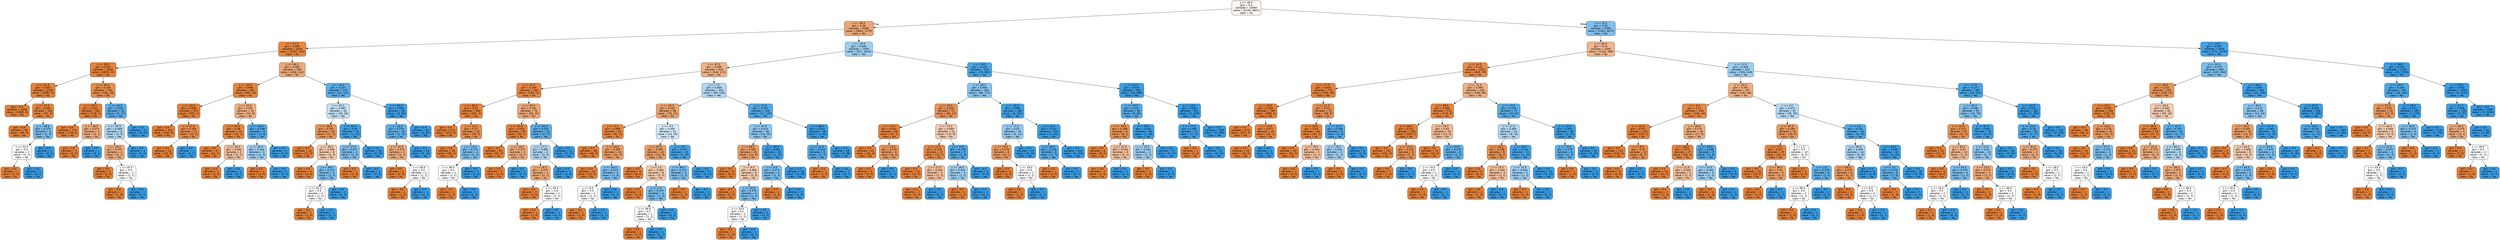 digraph Tree {
node [shape=box, style="filled, rounded", color="black", fontname=helvetica] ;
edge [fontname=helvetica] ;
0 [label="y <= 49.5\ngini = 0.5\nsamples = 10000\nvalue = [5149, 4851]\nclass = No", fillcolor="#e581390f"] ;
1 [label="x <= 68.5\ngini = 0.36\nsamples = 5000\nvalue = [3824, 1176]\nclass = No", fillcolor="#e58139b1"] ;
0 -> 1 [labeldistance=2.5, labelangle=45, headlabel="True"] ;
2 [label="x <= 57.5\ngini = 0.085\nsamples = 3450\nvalue = [3297, 153]\nclass = No", fillcolor="#e58139f3"] ;
1 -> 2 ;
3 [label="x <= 53.5\ngini = 0.014\nsamples = 2900\nvalue = [2879, 21]\nclass = No", fillcolor="#e58139fd"] ;
2 -> 3 ;
4 [label="x <= 51.5\ngini = 0.002\nsamples = 2700\nvalue = [2697, 3]\nclass = No", fillcolor="#e58139ff"] ;
3 -> 4 ;
5 [label="gini = 0.0\nsamples = 2600\nvalue = [2600, 0]\nclass = No", fillcolor="#e58139ff"] ;
4 -> 5 ;
6 [label="y <= 47.5\ngini = 0.058\nsamples = 100\nvalue = [97, 3]\nclass = No", fillcolor="#e58139f7"] ;
4 -> 6 ;
7 [label="gini = 0.0\nsamples = 96\nvalue = [96, 0]\nclass = No", fillcolor="#e58139ff"] ;
6 -> 7 ;
8 [label="y <= 48.5\ngini = 0.375\nsamples = 4\nvalue = [1, 3]\nclass = Yes", fillcolor="#399de5aa"] ;
6 -> 8 ;
9 [label="x <= 52.5\ngini = 0.5\nsamples = 2\nvalue = [1, 1]\nclass = No", fillcolor="#e5813900"] ;
8 -> 9 ;
10 [label="gini = 0.0\nsamples = 1\nvalue = [1, 0]\nclass = No", fillcolor="#e58139ff"] ;
9 -> 10 ;
11 [label="gini = 0.0\nsamples = 1\nvalue = [0, 1]\nclass = Yes", fillcolor="#399de5ff"] ;
9 -> 11 ;
12 [label="gini = 0.0\nsamples = 2\nvalue = [0, 2]\nclass = Yes", fillcolor="#399de5ff"] ;
8 -> 12 ;
13 [label="y <= 44.5\ngini = 0.164\nsamples = 200\nvalue = [182, 18]\nclass = No", fillcolor="#e58139e6"] ;
3 -> 13 ;
14 [label="y <= 43.5\ngini = 0.011\nsamples = 180\nvalue = [179, 1]\nclass = No", fillcolor="#e58139fe"] ;
13 -> 14 ;
15 [label="gini = 0.0\nsamples = 176\nvalue = [176, 0]\nclass = No", fillcolor="#e58139ff"] ;
14 -> 15 ;
16 [label="x <= 56.5\ngini = 0.375\nsamples = 4\nvalue = [3, 1]\nclass = No", fillcolor="#e58139aa"] ;
14 -> 16 ;
17 [label="gini = 0.0\nsamples = 3\nvalue = [3, 0]\nclass = No", fillcolor="#e58139ff"] ;
16 -> 17 ;
18 [label="gini = 0.0\nsamples = 1\nvalue = [0, 1]\nclass = Yes", fillcolor="#399de5ff"] ;
16 -> 18 ;
19 [label="y <= 46.5\ngini = 0.255\nsamples = 20\nvalue = [3, 17]\nclass = Yes", fillcolor="#399de5d2"] ;
13 -> 19 ;
20 [label="x <= 55.5\ngini = 0.469\nsamples = 8\nvalue = [3, 5]\nclass = Yes", fillcolor="#399de566"] ;
19 -> 20 ;
21 [label="x <= 54.5\ngini = 0.375\nsamples = 4\nvalue = [3, 1]\nclass = No", fillcolor="#e58139aa"] ;
20 -> 21 ;
22 [label="gini = 0.0\nsamples = 2\nvalue = [2, 0]\nclass = No", fillcolor="#e58139ff"] ;
21 -> 22 ;
23 [label="y <= 45.5\ngini = 0.5\nsamples = 2\nvalue = [1, 1]\nclass = No", fillcolor="#e5813900"] ;
21 -> 23 ;
24 [label="gini = 0.0\nsamples = 1\nvalue = [1, 0]\nclass = No", fillcolor="#e58139ff"] ;
23 -> 24 ;
25 [label="gini = 0.0\nsamples = 1\nvalue = [0, 1]\nclass = Yes", fillcolor="#399de5ff"] ;
23 -> 25 ;
26 [label="gini = 0.0\nsamples = 4\nvalue = [0, 4]\nclass = Yes", fillcolor="#399de5ff"] ;
20 -> 26 ;
27 [label="gini = 0.0\nsamples = 12\nvalue = [0, 12]\nclass = Yes", fillcolor="#399de5ff"] ;
19 -> 27 ;
28 [label="y <= 36.5\ngini = 0.365\nsamples = 550\nvalue = [418, 132]\nclass = No", fillcolor="#e58139ae"] ;
2 -> 28 ;
29 [label="y <= 33.5\ngini = 0.048\nsamples = 407\nvalue = [397, 10]\nclass = No", fillcolor="#e58139f9"] ;
28 -> 29 ;
30 [label="y <= 32.5\ngini = 0.005\nsamples = 374\nvalue = [373, 1]\nclass = No", fillcolor="#e58139fe"] ;
29 -> 30 ;
31 [label="gini = 0.0\nsamples = 363\nvalue = [363, 0]\nclass = No", fillcolor="#e58139ff"] ;
30 -> 31 ;
32 [label="x <= 67.5\ngini = 0.165\nsamples = 11\nvalue = [10, 1]\nclass = No", fillcolor="#e58139e6"] ;
30 -> 32 ;
33 [label="gini = 0.0\nsamples = 10\nvalue = [10, 0]\nclass = No", fillcolor="#e58139ff"] ;
32 -> 33 ;
34 [label="gini = 0.0\nsamples = 1\nvalue = [0, 1]\nclass = Yes", fillcolor="#399de5ff"] ;
32 -> 34 ;
35 [label="x <= 65.5\ngini = 0.397\nsamples = 33\nvalue = [24, 9]\nclass = No", fillcolor="#e581399f"] ;
29 -> 35 ;
36 [label="x <= 64.5\ngini = 0.08\nsamples = 24\nvalue = [23, 1]\nclass = No", fillcolor="#e58139f4"] ;
35 -> 36 ;
37 [label="gini = 0.0\nsamples = 21\nvalue = [21, 0]\nclass = No", fillcolor="#e58139ff"] ;
36 -> 37 ;
38 [label="y <= 35.5\ngini = 0.444\nsamples = 3\nvalue = [2, 1]\nclass = No", fillcolor="#e581397f"] ;
36 -> 38 ;
39 [label="gini = 0.0\nsamples = 2\nvalue = [2, 0]\nclass = No", fillcolor="#e58139ff"] ;
38 -> 39 ;
40 [label="gini = 0.0\nsamples = 1\nvalue = [0, 1]\nclass = Yes", fillcolor="#399de5ff"] ;
38 -> 40 ;
41 [label="x <= 66.5\ngini = 0.198\nsamples = 9\nvalue = [1, 8]\nclass = Yes", fillcolor="#399de5df"] ;
35 -> 41 ;
42 [label="y <= 34.5\ngini = 0.444\nsamples = 3\nvalue = [1, 2]\nclass = Yes", fillcolor="#399de57f"] ;
41 -> 42 ;
43 [label="gini = 0.0\nsamples = 1\nvalue = [1, 0]\nclass = No", fillcolor="#e58139ff"] ;
42 -> 43 ;
44 [label="gini = 0.0\nsamples = 2\nvalue = [0, 2]\nclass = Yes", fillcolor="#399de5ff"] ;
42 -> 44 ;
45 [label="gini = 0.0\nsamples = 6\nvalue = [0, 6]\nclass = Yes", fillcolor="#399de5ff"] ;
41 -> 45 ;
46 [label="y <= 40.5\ngini = 0.251\nsamples = 143\nvalue = [21, 122]\nclass = Yes", fillcolor="#399de5d3"] ;
28 -> 46 ;
47 [label="x <= 62.5\ngini = 0.483\nsamples = 44\nvalue = [18, 26]\nclass = Yes", fillcolor="#399de54e"] ;
46 -> 47 ;
48 [label="x <= 60.5\ngini = 0.255\nsamples = 20\nvalue = [17, 3]\nclass = No", fillcolor="#e58139d2"] ;
47 -> 48 ;
49 [label="gini = 0.0\nsamples = 12\nvalue = [12, 0]\nclass = No", fillcolor="#e58139ff"] ;
48 -> 49 ;
50 [label="y <= 38.5\ngini = 0.469\nsamples = 8\nvalue = [5, 3]\nclass = No", fillcolor="#e5813966"] ;
48 -> 50 ;
51 [label="gini = 0.0\nsamples = 4\nvalue = [4, 0]\nclass = No", fillcolor="#e58139ff"] ;
50 -> 51 ;
52 [label="y <= 39.5\ngini = 0.375\nsamples = 4\nvalue = [1, 3]\nclass = Yes", fillcolor="#399de5aa"] ;
50 -> 52 ;
53 [label="x <= 61.5\ngini = 0.5\nsamples = 2\nvalue = [1, 1]\nclass = No", fillcolor="#e5813900"] ;
52 -> 53 ;
54 [label="gini = 0.0\nsamples = 1\nvalue = [1, 0]\nclass = No", fillcolor="#e58139ff"] ;
53 -> 54 ;
55 [label="gini = 0.0\nsamples = 1\nvalue = [0, 1]\nclass = Yes", fillcolor="#399de5ff"] ;
53 -> 55 ;
56 [label="gini = 0.0\nsamples = 2\nvalue = [0, 2]\nclass = Yes", fillcolor="#399de5ff"] ;
52 -> 56 ;
57 [label="x <= 63.5\ngini = 0.08\nsamples = 24\nvalue = [1, 23]\nclass = Yes", fillcolor="#399de5f4"] ;
47 -> 57 ;
58 [label="y <= 37.5\ngini = 0.375\nsamples = 4\nvalue = [1, 3]\nclass = Yes", fillcolor="#399de5aa"] ;
57 -> 58 ;
59 [label="gini = 0.0\nsamples = 1\nvalue = [1, 0]\nclass = No", fillcolor="#e58139ff"] ;
58 -> 59 ;
60 [label="gini = 0.0\nsamples = 3\nvalue = [0, 3]\nclass = Yes", fillcolor="#399de5ff"] ;
58 -> 60 ;
61 [label="gini = 0.0\nsamples = 20\nvalue = [0, 20]\nclass = Yes", fillcolor="#399de5ff"] ;
57 -> 61 ;
62 [label="x <= 59.5\ngini = 0.059\nsamples = 99\nvalue = [3, 96]\nclass = Yes", fillcolor="#399de5f7"] ;
46 -> 62 ;
63 [label="y <= 42.5\ngini = 0.278\nsamples = 18\nvalue = [3, 15]\nclass = Yes", fillcolor="#399de5cc"] ;
62 -> 63 ;
64 [label="y <= 41.5\ngini = 0.375\nsamples = 4\nvalue = [3, 1]\nclass = No", fillcolor="#e58139aa"] ;
63 -> 64 ;
65 [label="gini = 0.0\nsamples = 2\nvalue = [2, 0]\nclass = No", fillcolor="#e58139ff"] ;
64 -> 65 ;
66 [label="x <= 58.5\ngini = 0.5\nsamples = 2\nvalue = [1, 1]\nclass = No", fillcolor="#e5813900"] ;
64 -> 66 ;
67 [label="gini = 0.0\nsamples = 1\nvalue = [1, 0]\nclass = No", fillcolor="#e58139ff"] ;
66 -> 67 ;
68 [label="gini = 0.0\nsamples = 1\nvalue = [0, 1]\nclass = Yes", fillcolor="#399de5ff"] ;
66 -> 68 ;
69 [label="gini = 0.0\nsamples = 14\nvalue = [0, 14]\nclass = Yes", fillcolor="#399de5ff"] ;
63 -> 69 ;
70 [label="gini = 0.0\nsamples = 81\nvalue = [0, 81]\nclass = Yes", fillcolor="#399de5ff"] ;
62 -> 70 ;
71 [label="y <= 19.5\ngini = 0.449\nsamples = 1550\nvalue = [527, 1023]\nclass = Yes", fillcolor="#399de57c"] ;
1 -> 71 ;
72 [label="x <= 87.5\ngini = 0.399\nsamples = 620\nvalue = [449, 171]\nclass = No", fillcolor="#e581399e"] ;
71 -> 72 ;
73 [label="y <= 15.5\ngini = 0.104\nsamples = 380\nvalue = [359, 21]\nclass = No", fillcolor="#e58139f0"] ;
72 -> 73 ;
74 [label="x <= 85.5\ngini = 0.02\nsamples = 304\nvalue = [301, 3]\nclass = No", fillcolor="#e58139fc"] ;
73 -> 74 ;
75 [label="gini = 0.0\nsamples = 272\nvalue = [272, 0]\nclass = No", fillcolor="#e58139ff"] ;
74 -> 75 ;
76 [label="y <= 13.5\ngini = 0.17\nsamples = 32\nvalue = [29, 3]\nclass = No", fillcolor="#e58139e5"] ;
74 -> 76 ;
77 [label="gini = 0.0\nsamples = 28\nvalue = [28, 0]\nclass = No", fillcolor="#e58139ff"] ;
76 -> 77 ;
78 [label="y <= 14.5\ngini = 0.375\nsamples = 4\nvalue = [1, 3]\nclass = Yes", fillcolor="#399de5aa"] ;
76 -> 78 ;
79 [label="x <= 86.5\ngini = 0.5\nsamples = 2\nvalue = [1, 1]\nclass = No", fillcolor="#e5813900"] ;
78 -> 79 ;
80 [label="gini = 0.0\nsamples = 1\nvalue = [1, 0]\nclass = No", fillcolor="#e58139ff"] ;
79 -> 80 ;
81 [label="gini = 0.0\nsamples = 1\nvalue = [0, 1]\nclass = Yes", fillcolor="#399de5ff"] ;
79 -> 81 ;
82 [label="gini = 0.0\nsamples = 2\nvalue = [0, 2]\nclass = Yes", fillcolor="#399de5ff"] ;
78 -> 82 ;
83 [label="x <= 82.5\ngini = 0.361\nsamples = 76\nvalue = [58, 18]\nclass = No", fillcolor="#e58139b0"] ;
73 -> 83 ;
84 [label="x <= 81.5\ngini = 0.035\nsamples = 56\nvalue = [55, 1]\nclass = No", fillcolor="#e58139fa"] ;
83 -> 84 ;
85 [label="gini = 0.0\nsamples = 52\nvalue = [52, 0]\nclass = No", fillcolor="#e58139ff"] ;
84 -> 85 ;
86 [label="y <= 18.5\ngini = 0.375\nsamples = 4\nvalue = [3, 1]\nclass = No", fillcolor="#e58139aa"] ;
84 -> 86 ;
87 [label="gini = 0.0\nsamples = 3\nvalue = [3, 0]\nclass = No", fillcolor="#e58139ff"] ;
86 -> 87 ;
88 [label="gini = 0.0\nsamples = 1\nvalue = [0, 1]\nclass = Yes", fillcolor="#399de5ff"] ;
86 -> 88 ;
89 [label="x <= 84.5\ngini = 0.255\nsamples = 20\nvalue = [3, 17]\nclass = Yes", fillcolor="#399de5d2"] ;
83 -> 89 ;
90 [label="y <= 17.5\ngini = 0.469\nsamples = 8\nvalue = [3, 5]\nclass = Yes", fillcolor="#399de566"] ;
89 -> 90 ;
91 [label="y <= 16.5\ngini = 0.375\nsamples = 4\nvalue = [3, 1]\nclass = No", fillcolor="#e58139aa"] ;
90 -> 91 ;
92 [label="gini = 0.0\nsamples = 2\nvalue = [2, 0]\nclass = No", fillcolor="#e58139ff"] ;
91 -> 92 ;
93 [label="x <= 83.5\ngini = 0.5\nsamples = 2\nvalue = [1, 1]\nclass = No", fillcolor="#e5813900"] ;
91 -> 93 ;
94 [label="gini = 0.0\nsamples = 1\nvalue = [1, 0]\nclass = No", fillcolor="#e58139ff"] ;
93 -> 94 ;
95 [label="gini = 0.0\nsamples = 1\nvalue = [0, 1]\nclass = Yes", fillcolor="#399de5ff"] ;
93 -> 95 ;
96 [label="gini = 0.0\nsamples = 4\nvalue = [0, 4]\nclass = Yes", fillcolor="#399de5ff"] ;
90 -> 96 ;
97 [label="gini = 0.0\nsamples = 12\nvalue = [0, 12]\nclass = Yes", fillcolor="#399de5ff"] ;
89 -> 97 ;
98 [label="y <= 7.5\ngini = 0.469\nsamples = 240\nvalue = [90, 150]\nclass = Yes", fillcolor="#399de566"] ;
72 -> 98 ;
99 [label="x <= 95.5\ngini = 0.342\nsamples = 96\nvalue = [75, 21]\nclass = No", fillcolor="#e58139b8"] ;
98 -> 99 ;
100 [label="y <= 5.5\ngini = 0.089\nsamples = 64\nvalue = [61, 3]\nclass = No", fillcolor="#e58139f2"] ;
99 -> 100 ;
101 [label="gini = 0.0\nsamples = 48\nvalue = [48, 0]\nclass = No", fillcolor="#e58139ff"] ;
100 -> 101 ;
102 [label="x <= 93.5\ngini = 0.305\nsamples = 16\nvalue = [13, 3]\nclass = No", fillcolor="#e58139c4"] ;
100 -> 102 ;
103 [label="gini = 0.0\nsamples = 12\nvalue = [12, 0]\nclass = No", fillcolor="#e58139ff"] ;
102 -> 103 ;
104 [label="x <= 94.5\ngini = 0.375\nsamples = 4\nvalue = [1, 3]\nclass = Yes", fillcolor="#399de5aa"] ;
102 -> 104 ;
105 [label="y <= 6.5\ngini = 0.5\nsamples = 2\nvalue = [1, 1]\nclass = No", fillcolor="#e5813900"] ;
104 -> 105 ;
106 [label="gini = 0.0\nsamples = 1\nvalue = [1, 0]\nclass = No", fillcolor="#e58139ff"] ;
105 -> 106 ;
107 [label="gini = 0.0\nsamples = 1\nvalue = [0, 1]\nclass = Yes", fillcolor="#399de5ff"] ;
105 -> 107 ;
108 [label="gini = 0.0\nsamples = 2\nvalue = [0, 2]\nclass = Yes", fillcolor="#399de5ff"] ;
104 -> 108 ;
109 [label="y <= 3.5\ngini = 0.492\nsamples = 32\nvalue = [14, 18]\nclass = Yes", fillcolor="#399de539"] ;
99 -> 109 ;
110 [label="x <= 97.5\ngini = 0.305\nsamples = 16\nvalue = [13, 3]\nclass = No", fillcolor="#e58139c4"] ;
109 -> 110 ;
111 [label="gini = 0.0\nsamples = 8\nvalue = [8, 0]\nclass = No", fillcolor="#e58139ff"] ;
110 -> 111 ;
112 [label="y <= 1.5\ngini = 0.469\nsamples = 8\nvalue = [5, 3]\nclass = No", fillcolor="#e5813966"] ;
110 -> 112 ;
113 [label="gini = 0.0\nsamples = 4\nvalue = [4, 0]\nclass = No", fillcolor="#e58139ff"] ;
112 -> 113 ;
114 [label="y <= 2.5\ngini = 0.375\nsamples = 4\nvalue = [1, 3]\nclass = Yes", fillcolor="#399de5aa"] ;
112 -> 114 ;
115 [label="x <= 98.5\ngini = 0.5\nsamples = 2\nvalue = [1, 1]\nclass = No", fillcolor="#e5813900"] ;
114 -> 115 ;
116 [label="gini = 0.0\nsamples = 1\nvalue = [1, 0]\nclass = No", fillcolor="#e58139ff"] ;
115 -> 116 ;
117 [label="gini = 0.0\nsamples = 1\nvalue = [0, 1]\nclass = Yes", fillcolor="#399de5ff"] ;
115 -> 117 ;
118 [label="gini = 0.0\nsamples = 2\nvalue = [0, 2]\nclass = Yes", fillcolor="#399de5ff"] ;
114 -> 118 ;
119 [label="y <= 4.5\ngini = 0.117\nsamples = 16\nvalue = [1, 15]\nclass = Yes", fillcolor="#399de5ee"] ;
109 -> 119 ;
120 [label="x <= 96.5\ngini = 0.375\nsamples = 4\nvalue = [1, 3]\nclass = Yes", fillcolor="#399de5aa"] ;
119 -> 120 ;
121 [label="gini = 0.0\nsamples = 1\nvalue = [1, 0]\nclass = No", fillcolor="#e58139ff"] ;
120 -> 121 ;
122 [label="gini = 0.0\nsamples = 3\nvalue = [0, 3]\nclass = Yes", fillcolor="#399de5ff"] ;
120 -> 122 ;
123 [label="gini = 0.0\nsamples = 12\nvalue = [0, 12]\nclass = Yes", fillcolor="#399de5ff"] ;
119 -> 123 ;
124 [label="y <= 11.5\ngini = 0.187\nsamples = 144\nvalue = [15, 129]\nclass = Yes", fillcolor="#399de5e1"] ;
98 -> 124 ;
125 [label="x <= 91.5\ngini = 0.413\nsamples = 48\nvalue = [14, 34]\nclass = Yes", fillcolor="#399de596"] ;
124 -> 125 ;
126 [label="x <= 89.5\ngini = 0.305\nsamples = 16\nvalue = [13, 3]\nclass = No", fillcolor="#e58139c4"] ;
125 -> 126 ;
127 [label="gini = 0.0\nsamples = 8\nvalue = [8, 0]\nclass = No", fillcolor="#e58139ff"] ;
126 -> 127 ;
128 [label="y <= 9.5\ngini = 0.469\nsamples = 8\nvalue = [5, 3]\nclass = No", fillcolor="#e5813966"] ;
126 -> 128 ;
129 [label="gini = 0.0\nsamples = 4\nvalue = [4, 0]\nclass = No", fillcolor="#e58139ff"] ;
128 -> 129 ;
130 [label="x <= 90.5\ngini = 0.375\nsamples = 4\nvalue = [1, 3]\nclass = Yes", fillcolor="#399de5aa"] ;
128 -> 130 ;
131 [label="y <= 10.5\ngini = 0.5\nsamples = 2\nvalue = [1, 1]\nclass = No", fillcolor="#e5813900"] ;
130 -> 131 ;
132 [label="gini = 0.0\nsamples = 1\nvalue = [1, 0]\nclass = No", fillcolor="#e58139ff"] ;
131 -> 132 ;
133 [label="gini = 0.0\nsamples = 1\nvalue = [0, 1]\nclass = Yes", fillcolor="#399de5ff"] ;
131 -> 133 ;
134 [label="gini = 0.0\nsamples = 2\nvalue = [0, 2]\nclass = Yes", fillcolor="#399de5ff"] ;
130 -> 134 ;
135 [label="x <= 92.5\ngini = 0.061\nsamples = 32\nvalue = [1, 31]\nclass = Yes", fillcolor="#399de5f7"] ;
125 -> 135 ;
136 [label="y <= 8.5\ngini = 0.375\nsamples = 4\nvalue = [1, 3]\nclass = Yes", fillcolor="#399de5aa"] ;
135 -> 136 ;
137 [label="gini = 0.0\nsamples = 1\nvalue = [1, 0]\nclass = No", fillcolor="#e58139ff"] ;
136 -> 137 ;
138 [label="gini = 0.0\nsamples = 3\nvalue = [0, 3]\nclass = Yes", fillcolor="#399de5ff"] ;
136 -> 138 ;
139 [label="gini = 0.0\nsamples = 28\nvalue = [0, 28]\nclass = Yes", fillcolor="#399de5ff"] ;
135 -> 139 ;
140 [label="x <= 88.5\ngini = 0.021\nsamples = 96\nvalue = [1, 95]\nclass = Yes", fillcolor="#399de5fc"] ;
124 -> 140 ;
141 [label="y <= 12.5\ngini = 0.219\nsamples = 8\nvalue = [1, 7]\nclass = Yes", fillcolor="#399de5db"] ;
140 -> 141 ;
142 [label="gini = 0.0\nsamples = 1\nvalue = [1, 0]\nclass = No", fillcolor="#e58139ff"] ;
141 -> 142 ;
143 [label="gini = 0.0\nsamples = 7\nvalue = [0, 7]\nclass = Yes", fillcolor="#399de5ff"] ;
141 -> 143 ;
144 [label="gini = 0.0\nsamples = 88\nvalue = [0, 88]\nclass = Yes", fillcolor="#399de5ff"] ;
140 -> 144 ;
145 [label="x <= 76.5\ngini = 0.154\nsamples = 930\nvalue = [78, 852]\nclass = Yes", fillcolor="#399de5e8"] ;
71 -> 145 ;
146 [label="y <= 28.5\ngini = 0.406\nsamples = 240\nvalue = [68, 172]\nclass = Yes", fillcolor="#399de59a"] ;
145 -> 146 ;
147 [label="y <= 25.5\ngini = 0.239\nsamples = 72\nvalue = [62, 10]\nclass = No", fillcolor="#e58139d6"] ;
146 -> 147 ;
148 [label="x <= 75.5\ngini = 0.041\nsamples = 48\nvalue = [47, 1]\nclass = No", fillcolor="#e58139fa"] ;
147 -> 148 ;
149 [label="gini = 0.0\nsamples = 42\nvalue = [42, 0]\nclass = No", fillcolor="#e58139ff"] ;
148 -> 149 ;
150 [label="y <= 24.5\ngini = 0.278\nsamples = 6\nvalue = [5, 1]\nclass = No", fillcolor="#e58139cc"] ;
148 -> 150 ;
151 [label="gini = 0.0\nsamples = 5\nvalue = [5, 0]\nclass = No", fillcolor="#e58139ff"] ;
150 -> 151 ;
152 [label="gini = 0.0\nsamples = 1\nvalue = [0, 1]\nclass = Yes", fillcolor="#399de5ff"] ;
150 -> 152 ;
153 [label="x <= 73.5\ngini = 0.469\nsamples = 24\nvalue = [15, 9]\nclass = No", fillcolor="#e5813966"] ;
147 -> 153 ;
154 [label="x <= 72.5\ngini = 0.124\nsamples = 15\nvalue = [14, 1]\nclass = No", fillcolor="#e58139ed"] ;
153 -> 154 ;
155 [label="gini = 0.0\nsamples = 12\nvalue = [12, 0]\nclass = No", fillcolor="#e58139ff"] ;
154 -> 155 ;
156 [label="y <= 27.5\ngini = 0.444\nsamples = 3\nvalue = [2, 1]\nclass = No", fillcolor="#e581397f"] ;
154 -> 156 ;
157 [label="gini = 0.0\nsamples = 2\nvalue = [2, 0]\nclass = No", fillcolor="#e58139ff"] ;
156 -> 157 ;
158 [label="gini = 0.0\nsamples = 1\nvalue = [0, 1]\nclass = Yes", fillcolor="#399de5ff"] ;
156 -> 158 ;
159 [label="x <= 74.5\ngini = 0.198\nsamples = 9\nvalue = [1, 8]\nclass = Yes", fillcolor="#399de5df"] ;
153 -> 159 ;
160 [label="y <= 26.5\ngini = 0.444\nsamples = 3\nvalue = [1, 2]\nclass = Yes", fillcolor="#399de57f"] ;
159 -> 160 ;
161 [label="gini = 0.0\nsamples = 1\nvalue = [1, 0]\nclass = No", fillcolor="#e58139ff"] ;
160 -> 161 ;
162 [label="gini = 0.0\nsamples = 2\nvalue = [0, 2]\nclass = Yes", fillcolor="#399de5ff"] ;
160 -> 162 ;
163 [label="gini = 0.0\nsamples = 6\nvalue = [0, 6]\nclass = Yes", fillcolor="#399de5ff"] ;
159 -> 163 ;
164 [label="y <= 30.5\ngini = 0.069\nsamples = 168\nvalue = [6, 162]\nclass = Yes", fillcolor="#399de5f6"] ;
146 -> 164 ;
165 [label="x <= 71.5\ngini = 0.43\nsamples = 16\nvalue = [5, 11]\nclass = Yes", fillcolor="#399de58b"] ;
164 -> 165 ;
166 [label="x <= 70.5\ngini = 0.278\nsamples = 6\nvalue = [5, 1]\nclass = No", fillcolor="#e58139cc"] ;
165 -> 166 ;
167 [label="gini = 0.0\nsamples = 4\nvalue = [4, 0]\nclass = No", fillcolor="#e58139ff"] ;
166 -> 167 ;
168 [label="y <= 29.5\ngini = 0.5\nsamples = 2\nvalue = [1, 1]\nclass = No", fillcolor="#e5813900"] ;
166 -> 168 ;
169 [label="gini = 0.0\nsamples = 1\nvalue = [1, 0]\nclass = No", fillcolor="#e58139ff"] ;
168 -> 169 ;
170 [label="gini = 0.0\nsamples = 1\nvalue = [0, 1]\nclass = Yes", fillcolor="#399de5ff"] ;
168 -> 170 ;
171 [label="gini = 0.0\nsamples = 10\nvalue = [0, 10]\nclass = Yes", fillcolor="#399de5ff"] ;
165 -> 171 ;
172 [label="y <= 31.5\ngini = 0.013\nsamples = 152\nvalue = [1, 151]\nclass = Yes", fillcolor="#399de5fd"] ;
164 -> 172 ;
173 [label="x <= 69.5\ngini = 0.219\nsamples = 8\nvalue = [1, 7]\nclass = Yes", fillcolor="#399de5db"] ;
172 -> 173 ;
174 [label="gini = 0.0\nsamples = 1\nvalue = [1, 0]\nclass = No", fillcolor="#e58139ff"] ;
173 -> 174 ;
175 [label="gini = 0.0\nsamples = 7\nvalue = [0, 7]\nclass = Yes", fillcolor="#399de5ff"] ;
173 -> 175 ;
176 [label="gini = 0.0\nsamples = 144\nvalue = [0, 144]\nclass = Yes", fillcolor="#399de5ff"] ;
172 -> 176 ;
177 [label="y <= 22.5\ngini = 0.029\nsamples = 690\nvalue = [10, 680]\nclass = Yes", fillcolor="#399de5fb"] ;
145 -> 177 ;
178 [label="x <= 79.5\ngini = 0.227\nsamples = 69\nvalue = [9, 60]\nclass = Yes", fillcolor="#399de5d9"] ;
177 -> 178 ;
179 [label="x <= 78.5\ngini = 0.198\nsamples = 9\nvalue = [8, 1]\nclass = No", fillcolor="#e58139df"] ;
178 -> 179 ;
180 [label="gini = 0.0\nsamples = 6\nvalue = [6, 0]\nclass = No", fillcolor="#e58139ff"] ;
179 -> 180 ;
181 [label="y <= 21.5\ngini = 0.444\nsamples = 3\nvalue = [2, 1]\nclass = No", fillcolor="#e581397f"] ;
179 -> 181 ;
182 [label="gini = 0.0\nsamples = 2\nvalue = [2, 0]\nclass = No", fillcolor="#e58139ff"] ;
181 -> 182 ;
183 [label="gini = 0.0\nsamples = 1\nvalue = [0, 1]\nclass = Yes", fillcolor="#399de5ff"] ;
181 -> 183 ;
184 [label="x <= 80.5\ngini = 0.033\nsamples = 60\nvalue = [1, 59]\nclass = Yes", fillcolor="#399de5fb"] ;
178 -> 184 ;
185 [label="y <= 20.5\ngini = 0.444\nsamples = 3\nvalue = [1, 2]\nclass = Yes", fillcolor="#399de57f"] ;
184 -> 185 ;
186 [label="gini = 0.0\nsamples = 1\nvalue = [1, 0]\nclass = No", fillcolor="#e58139ff"] ;
185 -> 186 ;
187 [label="gini = 0.0\nsamples = 2\nvalue = [0, 2]\nclass = Yes", fillcolor="#399de5ff"] ;
185 -> 187 ;
188 [label="gini = 0.0\nsamples = 57\nvalue = [0, 57]\nclass = Yes", fillcolor="#399de5ff"] ;
184 -> 188 ;
189 [label="y <= 23.5\ngini = 0.003\nsamples = 621\nvalue = [1, 620]\nclass = Yes", fillcolor="#399de5ff"] ;
177 -> 189 ;
190 [label="x <= 77.5\ngini = 0.083\nsamples = 23\nvalue = [1, 22]\nclass = Yes", fillcolor="#399de5f3"] ;
189 -> 190 ;
191 [label="gini = 0.0\nsamples = 1\nvalue = [1, 0]\nclass = No", fillcolor="#e58139ff"] ;
190 -> 191 ;
192 [label="gini = 0.0\nsamples = 22\nvalue = [0, 22]\nclass = Yes", fillcolor="#399de5ff"] ;
190 -> 192 ;
193 [label="gini = 0.0\nsamples = 598\nvalue = [0, 598]\nclass = Yes", fillcolor="#399de5ff"] ;
189 -> 193 ;
194 [label="x <= 32.5\ngini = 0.39\nsamples = 5000\nvalue = [1325, 3675]\nclass = Yes", fillcolor="#399de5a3"] ;
0 -> 194 [labeldistance=2.5, labelangle=-45, headlabel="False"] ;
195 [label="y <= 80.5\ngini = 0.42\nsamples = 1650\nvalue = [1154, 496]\nclass = No", fillcolor="#e5813991"] ;
194 -> 195 ;
196 [label="x <= 24.5\ngini = 0.141\nsamples = 1023\nvalue = [945, 78]\nclass = No", fillcolor="#e58139ea"] ;
195 -> 196 ;
197 [label="y <= 77.5\ngini = 0.025\nsamples = 775\nvalue = [765, 10]\nclass = No", fillcolor="#e58139fc"] ;
196 -> 197 ;
198 [label="y <= 76.5\ngini = 0.003\nsamples = 700\nvalue = [699, 1]\nclass = No", fillcolor="#e58139ff"] ;
197 -> 198 ;
199 [label="gini = 0.0\nsamples = 675\nvalue = [675, 0]\nclass = No", fillcolor="#e58139ff"] ;
198 -> 199 ;
200 [label="x <= 23.5\ngini = 0.077\nsamples = 25\nvalue = [24, 1]\nclass = No", fillcolor="#e58139f4"] ;
198 -> 200 ;
201 [label="gini = 0.0\nsamples = 24\nvalue = [24, 0]\nclass = No", fillcolor="#e58139ff"] ;
200 -> 201 ;
202 [label="gini = 0.0\nsamples = 1\nvalue = [0, 1]\nclass = Yes", fillcolor="#399de5ff"] ;
200 -> 202 ;
203 [label="x <= 21.5\ngini = 0.211\nsamples = 75\nvalue = [66, 9]\nclass = No", fillcolor="#e58139dc"] ;
197 -> 203 ;
204 [label="x <= 20.5\ngini = 0.03\nsamples = 66\nvalue = [65, 1]\nclass = No", fillcolor="#e58139fb"] ;
203 -> 204 ;
205 [label="gini = 0.0\nsamples = 63\nvalue = [63, 0]\nclass = No", fillcolor="#e58139ff"] ;
204 -> 205 ;
206 [label="y <= 79.5\ngini = 0.444\nsamples = 3\nvalue = [2, 1]\nclass = No", fillcolor="#e581397f"] ;
204 -> 206 ;
207 [label="gini = 0.0\nsamples = 2\nvalue = [2, 0]\nclass = No", fillcolor="#e58139ff"] ;
206 -> 207 ;
208 [label="gini = 0.0\nsamples = 1\nvalue = [0, 1]\nclass = Yes", fillcolor="#399de5ff"] ;
206 -> 208 ;
209 [label="x <= 22.5\ngini = 0.198\nsamples = 9\nvalue = [1, 8]\nclass = Yes", fillcolor="#399de5df"] ;
203 -> 209 ;
210 [label="y <= 78.5\ngini = 0.444\nsamples = 3\nvalue = [1, 2]\nclass = Yes", fillcolor="#399de57f"] ;
209 -> 210 ;
211 [label="gini = 0.0\nsamples = 1\nvalue = [1, 0]\nclass = No", fillcolor="#e58139ff"] ;
210 -> 211 ;
212 [label="gini = 0.0\nsamples = 2\nvalue = [0, 2]\nclass = Yes", fillcolor="#399de5ff"] ;
210 -> 212 ;
213 [label="gini = 0.0\nsamples = 6\nvalue = [0, 6]\nclass = Yes", fillcolor="#399de5ff"] ;
209 -> 213 ;
214 [label="y <= 71.5\ngini = 0.398\nsamples = 248\nvalue = [180, 68]\nclass = No", fillcolor="#e581399f"] ;
196 -> 214 ;
215 [label="y <= 69.5\ngini = 0.066\nsamples = 176\nvalue = [170, 6]\nclass = No", fillcolor="#e58139f6"] ;
214 -> 215 ;
216 [label="y <= 68.5\ngini = 0.012\nsamples = 160\nvalue = [159, 1]\nclass = No", fillcolor="#e58139fd"] ;
215 -> 216 ;
217 [label="gini = 0.0\nsamples = 152\nvalue = [152, 0]\nclass = No", fillcolor="#e58139ff"] ;
216 -> 217 ;
218 [label="x <= 31.5\ngini = 0.219\nsamples = 8\nvalue = [7, 1]\nclass = No", fillcolor="#e58139db"] ;
216 -> 218 ;
219 [label="gini = 0.0\nsamples = 7\nvalue = [7, 0]\nclass = No", fillcolor="#e58139ff"] ;
218 -> 219 ;
220 [label="gini = 0.0\nsamples = 1\nvalue = [0, 1]\nclass = Yes", fillcolor="#399de5ff"] ;
218 -> 220 ;
221 [label="x <= 29.5\ngini = 0.43\nsamples = 16\nvalue = [11, 5]\nclass = No", fillcolor="#e581398b"] ;
215 -> 221 ;
222 [label="gini = 0.0\nsamples = 10\nvalue = [10, 0]\nclass = No", fillcolor="#e58139ff"] ;
221 -> 222 ;
223 [label="x <= 30.5\ngini = 0.278\nsamples = 6\nvalue = [1, 5]\nclass = Yes", fillcolor="#399de5cc"] ;
221 -> 223 ;
224 [label="y <= 70.5\ngini = 0.5\nsamples = 2\nvalue = [1, 1]\nclass = No", fillcolor="#e5813900"] ;
223 -> 224 ;
225 [label="gini = 0.0\nsamples = 1\nvalue = [1, 0]\nclass = No", fillcolor="#e58139ff"] ;
224 -> 225 ;
226 [label="gini = 0.0\nsamples = 1\nvalue = [0, 1]\nclass = Yes", fillcolor="#399de5ff"] ;
224 -> 226 ;
227 [label="gini = 0.0\nsamples = 4\nvalue = [0, 4]\nclass = Yes", fillcolor="#399de5ff"] ;
223 -> 227 ;
228 [label="y <= 74.5\ngini = 0.239\nsamples = 72\nvalue = [10, 62]\nclass = Yes", fillcolor="#399de5d6"] ;
214 -> 228 ;
229 [label="x <= 27.5\ngini = 0.469\nsamples = 24\nvalue = [9, 15]\nclass = Yes", fillcolor="#399de566"] ;
228 -> 229 ;
230 [label="x <= 26.5\ngini = 0.198\nsamples = 9\nvalue = [8, 1]\nclass = No", fillcolor="#e58139df"] ;
229 -> 230 ;
231 [label="gini = 0.0\nsamples = 6\nvalue = [6, 0]\nclass = No", fillcolor="#e58139ff"] ;
230 -> 231 ;
232 [label="y <= 73.5\ngini = 0.444\nsamples = 3\nvalue = [2, 1]\nclass = No", fillcolor="#e581397f"] ;
230 -> 232 ;
233 [label="gini = 0.0\nsamples = 2\nvalue = [2, 0]\nclass = No", fillcolor="#e58139ff"] ;
232 -> 233 ;
234 [label="gini = 0.0\nsamples = 1\nvalue = [0, 1]\nclass = Yes", fillcolor="#399de5ff"] ;
232 -> 234 ;
235 [label="x <= 28.5\ngini = 0.124\nsamples = 15\nvalue = [1, 14]\nclass = Yes", fillcolor="#399de5ed"] ;
229 -> 235 ;
236 [label="y <= 72.5\ngini = 0.444\nsamples = 3\nvalue = [1, 2]\nclass = Yes", fillcolor="#399de57f"] ;
235 -> 236 ;
237 [label="gini = 0.0\nsamples = 1\nvalue = [1, 0]\nclass = No", fillcolor="#e58139ff"] ;
236 -> 237 ;
238 [label="gini = 0.0\nsamples = 2\nvalue = [0, 2]\nclass = Yes", fillcolor="#399de5ff"] ;
236 -> 238 ;
239 [label="gini = 0.0\nsamples = 12\nvalue = [0, 12]\nclass = Yes", fillcolor="#399de5ff"] ;
235 -> 239 ;
240 [label="x <= 25.5\ngini = 0.041\nsamples = 48\nvalue = [1, 47]\nclass = Yes", fillcolor="#399de5fa"] ;
228 -> 240 ;
241 [label="y <= 75.5\ngini = 0.278\nsamples = 6\nvalue = [1, 5]\nclass = Yes", fillcolor="#399de5cc"] ;
240 -> 241 ;
242 [label="gini = 0.0\nsamples = 1\nvalue = [1, 0]\nclass = No", fillcolor="#e58139ff"] ;
241 -> 242 ;
243 [label="gini = 0.0\nsamples = 5\nvalue = [0, 5]\nclass = Yes", fillcolor="#399de5ff"] ;
241 -> 243 ;
244 [label="gini = 0.0\nsamples = 42\nvalue = [0, 42]\nclass = Yes", fillcolor="#399de5ff"] ;
240 -> 244 ;
245 [label="x <= 12.5\ngini = 0.444\nsamples = 627\nvalue = [209, 418]\nclass = Yes", fillcolor="#399de57f"] ;
195 -> 245 ;
246 [label="y <= 92.5\ngini = 0.392\nsamples = 247\nvalue = [181, 66]\nclass = No", fillcolor="#e58139a2"] ;
245 -> 246 ;
247 [label="x <= 9.5\ngini = 0.12\nsamples = 156\nvalue = [146, 10]\nclass = No", fillcolor="#e58139ee"] ;
246 -> 247 ;
248 [label="y <= 91.5\ngini = 0.017\nsamples = 120\nvalue = [119, 1]\nclass = No", fillcolor="#e58139fd"] ;
247 -> 248 ;
249 [label="gini = 0.0\nsamples = 110\nvalue = [110, 0]\nclass = No", fillcolor="#e58139ff"] ;
248 -> 249 ;
250 [label="x <= 8.5\ngini = 0.18\nsamples = 10\nvalue = [9, 1]\nclass = No", fillcolor="#e58139e3"] ;
248 -> 250 ;
251 [label="gini = 0.0\nsamples = 9\nvalue = [9, 0]\nclass = No", fillcolor="#e58139ff"] ;
250 -> 251 ;
252 [label="gini = 0.0\nsamples = 1\nvalue = [0, 1]\nclass = Yes", fillcolor="#399de5ff"] ;
250 -> 252 ;
253 [label="y <= 89.5\ngini = 0.375\nsamples = 36\nvalue = [27, 9]\nclass = No", fillcolor="#e58139aa"] ;
247 -> 253 ;
254 [label="y <= 88.5\ngini = 0.071\nsamples = 27\nvalue = [26, 1]\nclass = No", fillcolor="#e58139f5"] ;
253 -> 254 ;
255 [label="gini = 0.0\nsamples = 24\nvalue = [24, 0]\nclass = No", fillcolor="#e58139ff"] ;
254 -> 255 ;
256 [label="x <= 11.5\ngini = 0.444\nsamples = 3\nvalue = [2, 1]\nclass = No", fillcolor="#e581397f"] ;
254 -> 256 ;
257 [label="gini = 0.0\nsamples = 2\nvalue = [2, 0]\nclass = No", fillcolor="#e58139ff"] ;
256 -> 257 ;
258 [label="gini = 0.0\nsamples = 1\nvalue = [0, 1]\nclass = Yes", fillcolor="#399de5ff"] ;
256 -> 258 ;
259 [label="y <= 90.5\ngini = 0.198\nsamples = 9\nvalue = [1, 8]\nclass = Yes", fillcolor="#399de5df"] ;
253 -> 259 ;
260 [label="x <= 10.5\ngini = 0.444\nsamples = 3\nvalue = [1, 2]\nclass = Yes", fillcolor="#399de57f"] ;
259 -> 260 ;
261 [label="gini = 0.0\nsamples = 1\nvalue = [1, 0]\nclass = No", fillcolor="#e58139ff"] ;
260 -> 261 ;
262 [label="gini = 0.0\nsamples = 2\nvalue = [0, 2]\nclass = Yes", fillcolor="#399de5ff"] ;
260 -> 262 ;
263 [label="gini = 0.0\nsamples = 6\nvalue = [0, 6]\nclass = Yes", fillcolor="#399de5ff"] ;
259 -> 263 ;
264 [label="x <= 4.5\ngini = 0.473\nsamples = 91\nvalue = [35, 56]\nclass = Yes", fillcolor="#399de560"] ;
246 -> 264 ;
265 [label="y <= 97.5\ngini = 0.284\nsamples = 35\nvalue = [29, 6]\nclass = No", fillcolor="#e58139ca"] ;
264 -> 265 ;
266 [label="x <= 3.5\ngini = 0.077\nsamples = 25\nvalue = [24, 1]\nclass = No", fillcolor="#e58139f4"] ;
265 -> 266 ;
267 [label="gini = 0.0\nsamples = 20\nvalue = [20, 0]\nclass = No", fillcolor="#e58139ff"] ;
266 -> 267 ;
268 [label="y <= 96.5\ngini = 0.32\nsamples = 5\nvalue = [4, 1]\nclass = No", fillcolor="#e58139bf"] ;
266 -> 268 ;
269 [label="gini = 0.0\nsamples = 4\nvalue = [4, 0]\nclass = No", fillcolor="#e58139ff"] ;
268 -> 269 ;
270 [label="gini = 0.0\nsamples = 1\nvalue = [0, 1]\nclass = Yes", fillcolor="#399de5ff"] ;
268 -> 270 ;
271 [label="x <= 1.5\ngini = 0.5\nsamples = 10\nvalue = [5, 5]\nclass = No", fillcolor="#e5813900"] ;
265 -> 271 ;
272 [label="gini = 0.0\nsamples = 4\nvalue = [4, 0]\nclass = No", fillcolor="#e58139ff"] ;
271 -> 272 ;
273 [label="x <= 2.5\ngini = 0.278\nsamples = 6\nvalue = [1, 5]\nclass = Yes", fillcolor="#399de5cc"] ;
271 -> 273 ;
274 [label="y <= 98.5\ngini = 0.5\nsamples = 2\nvalue = [1, 1]\nclass = No", fillcolor="#e5813900"] ;
273 -> 274 ;
275 [label="gini = 0.0\nsamples = 1\nvalue = [1, 0]\nclass = No", fillcolor="#e58139ff"] ;
274 -> 275 ;
276 [label="gini = 0.0\nsamples = 1\nvalue = [0, 1]\nclass = Yes", fillcolor="#399de5ff"] ;
274 -> 276 ;
277 [label="gini = 0.0\nsamples = 4\nvalue = [0, 4]\nclass = Yes", fillcolor="#399de5ff"] ;
273 -> 277 ;
278 [label="x <= 6.5\ngini = 0.191\nsamples = 56\nvalue = [6, 50]\nclass = Yes", fillcolor="#399de5e0"] ;
264 -> 278 ;
279 [label="y <= 95.5\ngini = 0.459\nsamples = 14\nvalue = [5, 9]\nclass = Yes", fillcolor="#399de571"] ;
278 -> 279 ;
280 [label="y <= 94.5\ngini = 0.278\nsamples = 6\nvalue = [5, 1]\nclass = No", fillcolor="#e58139cc"] ;
279 -> 280 ;
281 [label="gini = 0.0\nsamples = 4\nvalue = [4, 0]\nclass = No", fillcolor="#e58139ff"] ;
280 -> 281 ;
282 [label="x <= 5.5\ngini = 0.5\nsamples = 2\nvalue = [1, 1]\nclass = No", fillcolor="#e5813900"] ;
280 -> 282 ;
283 [label="gini = 0.0\nsamples = 1\nvalue = [1, 0]\nclass = No", fillcolor="#e58139ff"] ;
282 -> 283 ;
284 [label="gini = 0.0\nsamples = 1\nvalue = [0, 1]\nclass = Yes", fillcolor="#399de5ff"] ;
282 -> 284 ;
285 [label="gini = 0.0\nsamples = 8\nvalue = [0, 8]\nclass = Yes", fillcolor="#399de5ff"] ;
279 -> 285 ;
286 [label="y <= 93.5\ngini = 0.046\nsamples = 42\nvalue = [1, 41]\nclass = Yes", fillcolor="#399de5f9"] ;
278 -> 286 ;
287 [label="x <= 7.5\ngini = 0.278\nsamples = 6\nvalue = [1, 5]\nclass = Yes", fillcolor="#399de5cc"] ;
286 -> 287 ;
288 [label="gini = 0.0\nsamples = 1\nvalue = [1, 0]\nclass = No", fillcolor="#e58139ff"] ;
287 -> 288 ;
289 [label="gini = 0.0\nsamples = 5\nvalue = [0, 5]\nclass = Yes", fillcolor="#399de5ff"] ;
287 -> 289 ;
290 [label="gini = 0.0\nsamples = 36\nvalue = [0, 36]\nclass = Yes", fillcolor="#399de5ff"] ;
286 -> 290 ;
291 [label="x <= 17.5\ngini = 0.137\nsamples = 380\nvalue = [28, 352]\nclass = Yes", fillcolor="#399de5eb"] ;
245 -> 291 ;
292 [label="y <= 85.5\ngini = 0.388\nsamples = 95\nvalue = [25, 70]\nclass = Yes", fillcolor="#399de5a4"] ;
291 -> 292 ;
293 [label="x <= 15.5\ngini = 0.211\nsamples = 25\nvalue = [22, 3]\nclass = No", fillcolor="#e58139dc"] ;
292 -> 293 ;
294 [label="gini = 0.0\nsamples = 15\nvalue = [15, 0]\nclass = No", fillcolor="#e58139ff"] ;
293 -> 294 ;
295 [label="y <= 83.5\ngini = 0.42\nsamples = 10\nvalue = [7, 3]\nclass = No", fillcolor="#e5813992"] ;
293 -> 295 ;
296 [label="gini = 0.0\nsamples = 6\nvalue = [6, 0]\nclass = No", fillcolor="#e58139ff"] ;
295 -> 296 ;
297 [label="y <= 84.5\ngini = 0.375\nsamples = 4\nvalue = [1, 3]\nclass = Yes", fillcolor="#399de5aa"] ;
295 -> 297 ;
298 [label="x <= 16.5\ngini = 0.5\nsamples = 2\nvalue = [1, 1]\nclass = No", fillcolor="#e5813900"] ;
297 -> 298 ;
299 [label="gini = 0.0\nsamples = 1\nvalue = [1, 0]\nclass = No", fillcolor="#e58139ff"] ;
298 -> 299 ;
300 [label="gini = 0.0\nsamples = 1\nvalue = [0, 1]\nclass = Yes", fillcolor="#399de5ff"] ;
298 -> 300 ;
301 [label="gini = 0.0\nsamples = 2\nvalue = [0, 2]\nclass = Yes", fillcolor="#399de5ff"] ;
297 -> 301 ;
302 [label="y <= 87.5\ngini = 0.082\nsamples = 70\nvalue = [3, 67]\nclass = Yes", fillcolor="#399de5f4"] ;
292 -> 302 ;
303 [label="x <= 14.5\ngini = 0.42\nsamples = 10\nvalue = [3, 7]\nclass = Yes", fillcolor="#399de592"] ;
302 -> 303 ;
304 [label="x <= 13.5\ngini = 0.375\nsamples = 4\nvalue = [3, 1]\nclass = No", fillcolor="#e58139aa"] ;
303 -> 304 ;
305 [label="gini = 0.0\nsamples = 2\nvalue = [2, 0]\nclass = No", fillcolor="#e58139ff"] ;
304 -> 305 ;
306 [label="y <= 86.5\ngini = 0.5\nsamples = 2\nvalue = [1, 1]\nclass = No", fillcolor="#e5813900"] ;
304 -> 306 ;
307 [label="gini = 0.0\nsamples = 1\nvalue = [1, 0]\nclass = No", fillcolor="#e58139ff"] ;
306 -> 307 ;
308 [label="gini = 0.0\nsamples = 1\nvalue = [0, 1]\nclass = Yes", fillcolor="#399de5ff"] ;
306 -> 308 ;
309 [label="gini = 0.0\nsamples = 6\nvalue = [0, 6]\nclass = Yes", fillcolor="#399de5ff"] ;
303 -> 309 ;
310 [label="gini = 0.0\nsamples = 60\nvalue = [0, 60]\nclass = Yes", fillcolor="#399de5ff"] ;
302 -> 310 ;
311 [label="y <= 82.5\ngini = 0.021\nsamples = 285\nvalue = [3, 282]\nclass = Yes", fillcolor="#399de5fc"] ;
291 -> 311 ;
312 [label="x <= 19.5\ngini = 0.18\nsamples = 30\nvalue = [3, 27]\nclass = Yes", fillcolor="#399de5e3"] ;
311 -> 312 ;
313 [label="y <= 81.5\ngini = 0.375\nsamples = 4\nvalue = [3, 1]\nclass = No", fillcolor="#e58139aa"] ;
312 -> 313 ;
314 [label="gini = 0.0\nsamples = 2\nvalue = [2, 0]\nclass = No", fillcolor="#e58139ff"] ;
313 -> 314 ;
315 [label="x <= 18.5\ngini = 0.5\nsamples = 2\nvalue = [1, 1]\nclass = No", fillcolor="#e5813900"] ;
313 -> 315 ;
316 [label="gini = 0.0\nsamples = 1\nvalue = [1, 0]\nclass = No", fillcolor="#e58139ff"] ;
315 -> 316 ;
317 [label="gini = 0.0\nsamples = 1\nvalue = [0, 1]\nclass = Yes", fillcolor="#399de5ff"] ;
315 -> 317 ;
318 [label="gini = 0.0\nsamples = 26\nvalue = [0, 26]\nclass = Yes", fillcolor="#399de5ff"] ;
312 -> 318 ;
319 [label="gini = 0.0\nsamples = 255\nvalue = [0, 255]\nclass = Yes", fillcolor="#399de5ff"] ;
311 -> 319 ;
320 [label="x <= 44.5\ngini = 0.097\nsamples = 3350\nvalue = [171, 3179]\nclass = Yes", fillcolor="#399de5f1"] ;
194 -> 320 ;
321 [label="y <= 62.5\ngini = 0.375\nsamples = 600\nvalue = [150, 450]\nclass = Yes", fillcolor="#399de5aa"] ;
320 -> 321 ;
322 [label="y <= 58.5\ngini = 0.233\nsamples = 156\nvalue = [135, 21]\nclass = No", fillcolor="#e58139d7"] ;
321 -> 322 ;
323 [label="x <= 42.5\ngini = 0.054\nsamples = 108\nvalue = [105, 3]\nclass = No", fillcolor="#e58139f8"] ;
322 -> 323 ;
324 [label="gini = 0.0\nsamples = 90\nvalue = [90, 0]\nclass = No", fillcolor="#e58139ff"] ;
323 -> 324 ;
325 [label="y <= 56.5\ngini = 0.278\nsamples = 18\nvalue = [15, 3]\nclass = No", fillcolor="#e58139cc"] ;
323 -> 325 ;
326 [label="gini = 0.0\nsamples = 14\nvalue = [14, 0]\nclass = No", fillcolor="#e58139ff"] ;
325 -> 326 ;
327 [label="y <= 57.5\ngini = 0.375\nsamples = 4\nvalue = [1, 3]\nclass = Yes", fillcolor="#399de5aa"] ;
325 -> 327 ;
328 [label="x <= 43.5\ngini = 0.5\nsamples = 2\nvalue = [1, 1]\nclass = No", fillcolor="#e5813900"] ;
327 -> 328 ;
329 [label="gini = 0.0\nsamples = 1\nvalue = [1, 0]\nclass = No", fillcolor="#e58139ff"] ;
328 -> 329 ;
330 [label="gini = 0.0\nsamples = 1\nvalue = [0, 1]\nclass = Yes", fillcolor="#399de5ff"] ;
328 -> 330 ;
331 [label="gini = 0.0\nsamples = 2\nvalue = [0, 2]\nclass = Yes", fillcolor="#399de5ff"] ;
327 -> 331 ;
332 [label="x <= 39.5\ngini = 0.469\nsamples = 48\nvalue = [30, 18]\nclass = No", fillcolor="#e5813966"] ;
322 -> 332 ;
333 [label="x <= 38.5\ngini = 0.069\nsamples = 28\nvalue = [27, 1]\nclass = No", fillcolor="#e58139f6"] ;
332 -> 333 ;
334 [label="gini = 0.0\nsamples = 24\nvalue = [24, 0]\nclass = No", fillcolor="#e58139ff"] ;
333 -> 334 ;
335 [label="y <= 61.5\ngini = 0.375\nsamples = 4\nvalue = [3, 1]\nclass = No", fillcolor="#e58139aa"] ;
333 -> 335 ;
336 [label="gini = 0.0\nsamples = 3\nvalue = [3, 0]\nclass = No", fillcolor="#e58139ff"] ;
335 -> 336 ;
337 [label="gini = 0.0\nsamples = 1\nvalue = [0, 1]\nclass = Yes", fillcolor="#399de5ff"] ;
335 -> 337 ;
338 [label="x <= 41.5\ngini = 0.255\nsamples = 20\nvalue = [3, 17]\nclass = Yes", fillcolor="#399de5d2"] ;
332 -> 338 ;
339 [label="y <= 60.5\ngini = 0.469\nsamples = 8\nvalue = [3, 5]\nclass = Yes", fillcolor="#399de566"] ;
338 -> 339 ;
340 [label="y <= 59.5\ngini = 0.375\nsamples = 4\nvalue = [3, 1]\nclass = No", fillcolor="#e58139aa"] ;
339 -> 340 ;
341 [label="gini = 0.0\nsamples = 2\nvalue = [2, 0]\nclass = No", fillcolor="#e58139ff"] ;
340 -> 341 ;
342 [label="x <= 40.5\ngini = 0.5\nsamples = 2\nvalue = [1, 1]\nclass = No", fillcolor="#e5813900"] ;
340 -> 342 ;
343 [label="gini = 0.0\nsamples = 1\nvalue = [1, 0]\nclass = No", fillcolor="#e58139ff"] ;
342 -> 343 ;
344 [label="gini = 0.0\nsamples = 1\nvalue = [0, 1]\nclass = Yes", fillcolor="#399de5ff"] ;
342 -> 344 ;
345 [label="gini = 0.0\nsamples = 4\nvalue = [0, 4]\nclass = Yes", fillcolor="#399de5ff"] ;
339 -> 345 ;
346 [label="gini = 0.0\nsamples = 12\nvalue = [0, 12]\nclass = Yes", fillcolor="#399de5ff"] ;
338 -> 346 ;
347 [label="y <= 66.5\ngini = 0.065\nsamples = 444\nvalue = [15, 429]\nclass = Yes", fillcolor="#399de5f6"] ;
321 -> 347 ;
348 [label="x <= 36.5\ngini = 0.413\nsamples = 48\nvalue = [14, 34]\nclass = Yes", fillcolor="#399de596"] ;
347 -> 348 ;
349 [label="x <= 34.5\ngini = 0.305\nsamples = 16\nvalue = [13, 3]\nclass = No", fillcolor="#e58139c4"] ;
348 -> 349 ;
350 [label="gini = 0.0\nsamples = 8\nvalue = [8, 0]\nclass = No", fillcolor="#e58139ff"] ;
349 -> 350 ;
351 [label="y <= 64.5\ngini = 0.469\nsamples = 8\nvalue = [5, 3]\nclass = No", fillcolor="#e5813966"] ;
349 -> 351 ;
352 [label="gini = 0.0\nsamples = 4\nvalue = [4, 0]\nclass = No", fillcolor="#e58139ff"] ;
351 -> 352 ;
353 [label="y <= 65.5\ngini = 0.375\nsamples = 4\nvalue = [1, 3]\nclass = Yes", fillcolor="#399de5aa"] ;
351 -> 353 ;
354 [label="x <= 35.5\ngini = 0.5\nsamples = 2\nvalue = [1, 1]\nclass = No", fillcolor="#e5813900"] ;
353 -> 354 ;
355 [label="gini = 0.0\nsamples = 1\nvalue = [1, 0]\nclass = No", fillcolor="#e58139ff"] ;
354 -> 355 ;
356 [label="gini = 0.0\nsamples = 1\nvalue = [0, 1]\nclass = Yes", fillcolor="#399de5ff"] ;
354 -> 356 ;
357 [label="gini = 0.0\nsamples = 2\nvalue = [0, 2]\nclass = Yes", fillcolor="#399de5ff"] ;
353 -> 357 ;
358 [label="x <= 37.5\ngini = 0.061\nsamples = 32\nvalue = [1, 31]\nclass = Yes", fillcolor="#399de5f7"] ;
348 -> 358 ;
359 [label="y <= 63.5\ngini = 0.375\nsamples = 4\nvalue = [1, 3]\nclass = Yes", fillcolor="#399de5aa"] ;
358 -> 359 ;
360 [label="gini = 0.0\nsamples = 1\nvalue = [1, 0]\nclass = No", fillcolor="#e58139ff"] ;
359 -> 360 ;
361 [label="gini = 0.0\nsamples = 3\nvalue = [0, 3]\nclass = Yes", fillcolor="#399de5ff"] ;
359 -> 361 ;
362 [label="gini = 0.0\nsamples = 28\nvalue = [0, 28]\nclass = Yes", fillcolor="#399de5ff"] ;
358 -> 362 ;
363 [label="y <= 67.5\ngini = 0.005\nsamples = 396\nvalue = [1, 395]\nclass = Yes", fillcolor="#399de5fe"] ;
347 -> 363 ;
364 [label="x <= 33.5\ngini = 0.153\nsamples = 12\nvalue = [1, 11]\nclass = Yes", fillcolor="#399de5e8"] ;
363 -> 364 ;
365 [label="gini = 0.0\nsamples = 1\nvalue = [1, 0]\nclass = No", fillcolor="#e58139ff"] ;
364 -> 365 ;
366 [label="gini = 0.0\nsamples = 11\nvalue = [0, 11]\nclass = Yes", fillcolor="#399de5ff"] ;
364 -> 366 ;
367 [label="gini = 0.0\nsamples = 384\nvalue = [0, 384]\nclass = Yes", fillcolor="#399de5ff"] ;
363 -> 367 ;
368 [label="x <= 48.5\ngini = 0.015\nsamples = 2750\nvalue = [21, 2729]\nclass = Yes", fillcolor="#399de5fd"] ;
320 -> 368 ;
369 [label="y <= 54.5\ngini = 0.164\nsamples = 200\nvalue = [18, 182]\nclass = Yes", fillcolor="#399de5e6"] ;
368 -> 369 ;
370 [label="y <= 52.5\ngini = 0.255\nsamples = 20\nvalue = [17, 3]\nclass = No", fillcolor="#e58139d2"] ;
369 -> 370 ;
371 [label="gini = 0.0\nsamples = 12\nvalue = [12, 0]\nclass = No", fillcolor="#e58139ff"] ;
370 -> 371 ;
372 [label="x <= 46.5\ngini = 0.469\nsamples = 8\nvalue = [5, 3]\nclass = No", fillcolor="#e5813966"] ;
370 -> 372 ;
373 [label="gini = 0.0\nsamples = 4\nvalue = [4, 0]\nclass = No", fillcolor="#e58139ff"] ;
372 -> 373 ;
374 [label="x <= 47.5\ngini = 0.375\nsamples = 4\nvalue = [1, 3]\nclass = Yes", fillcolor="#399de5aa"] ;
372 -> 374 ;
375 [label="y <= 53.5\ngini = 0.5\nsamples = 2\nvalue = [1, 1]\nclass = No", fillcolor="#e5813900"] ;
374 -> 375 ;
376 [label="gini = 0.0\nsamples = 1\nvalue = [1, 0]\nclass = No", fillcolor="#e58139ff"] ;
375 -> 376 ;
377 [label="gini = 0.0\nsamples = 1\nvalue = [0, 1]\nclass = Yes", fillcolor="#399de5ff"] ;
375 -> 377 ;
378 [label="gini = 0.0\nsamples = 2\nvalue = [0, 2]\nclass = Yes", fillcolor="#399de5ff"] ;
374 -> 378 ;
379 [label="y <= 55.5\ngini = 0.011\nsamples = 180\nvalue = [1, 179]\nclass = Yes", fillcolor="#399de5fe"] ;
369 -> 379 ;
380 [label="x <= 45.5\ngini = 0.375\nsamples = 4\nvalue = [1, 3]\nclass = Yes", fillcolor="#399de5aa"] ;
379 -> 380 ;
381 [label="gini = 0.0\nsamples = 1\nvalue = [1, 0]\nclass = No", fillcolor="#e58139ff"] ;
380 -> 381 ;
382 [label="gini = 0.0\nsamples = 3\nvalue = [0, 3]\nclass = Yes", fillcolor="#399de5ff"] ;
380 -> 382 ;
383 [label="gini = 0.0\nsamples = 176\nvalue = [0, 176]\nclass = Yes", fillcolor="#399de5ff"] ;
379 -> 383 ;
384 [label="x <= 50.5\ngini = 0.002\nsamples = 2550\nvalue = [3, 2547]\nclass = Yes", fillcolor="#399de5ff"] ;
368 -> 384 ;
385 [label="y <= 51.5\ngini = 0.058\nsamples = 100\nvalue = [3, 97]\nclass = Yes", fillcolor="#399de5f7"] ;
384 -> 385 ;
386 [label="y <= 50.5\ngini = 0.375\nsamples = 4\nvalue = [3, 1]\nclass = No", fillcolor="#e58139aa"] ;
385 -> 386 ;
387 [label="gini = 0.0\nsamples = 2\nvalue = [2, 0]\nclass = No", fillcolor="#e58139ff"] ;
386 -> 387 ;
388 [label="x <= 49.5\ngini = 0.5\nsamples = 2\nvalue = [1, 1]\nclass = No", fillcolor="#e5813900"] ;
386 -> 388 ;
389 [label="gini = 0.0\nsamples = 1\nvalue = [1, 0]\nclass = No", fillcolor="#e58139ff"] ;
388 -> 389 ;
390 [label="gini = 0.0\nsamples = 1\nvalue = [0, 1]\nclass = Yes", fillcolor="#399de5ff"] ;
388 -> 390 ;
391 [label="gini = 0.0\nsamples = 96\nvalue = [0, 96]\nclass = Yes", fillcolor="#399de5ff"] ;
385 -> 391 ;
392 [label="gini = 0.0\nsamples = 2450\nvalue = [0, 2450]\nclass = Yes", fillcolor="#399de5ff"] ;
384 -> 392 ;
}